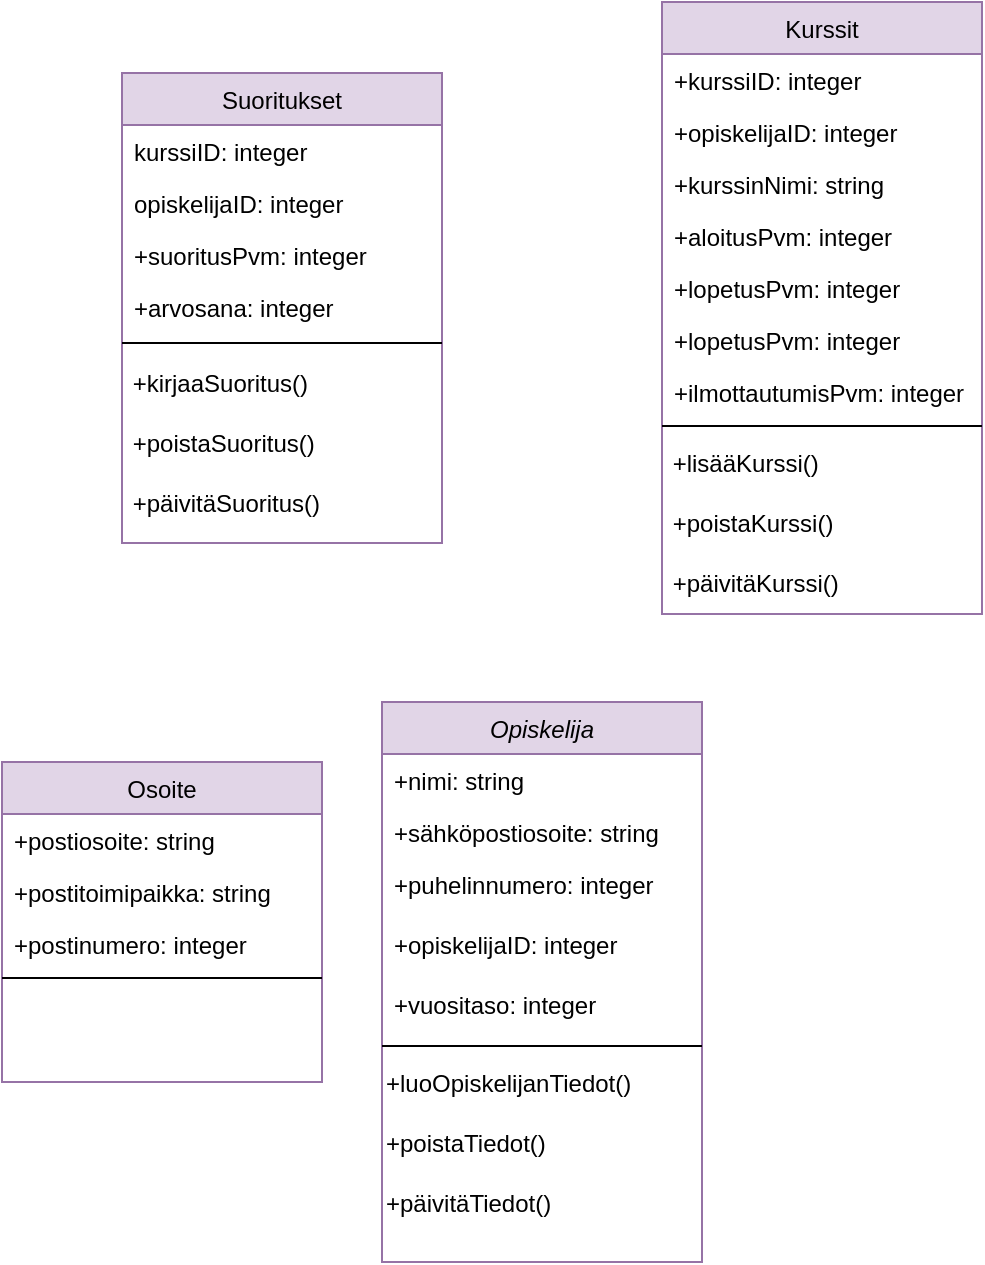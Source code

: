 <mxfile version="24.0.0" type="github">
  <diagram id="C5RBs43oDa-KdzZeNtuy" name="Page-1">
    <mxGraphModel dx="1430" dy="786" grid="1" gridSize="10" guides="1" tooltips="1" connect="1" arrows="1" fold="1" page="1" pageScale="1" pageWidth="827" pageHeight="1169" math="0" shadow="0">
      <root>
        <mxCell id="WIyWlLk6GJQsqaUBKTNV-0" />
        <mxCell id="WIyWlLk6GJQsqaUBKTNV-1" parent="WIyWlLk6GJQsqaUBKTNV-0" />
        <mxCell id="zkfFHV4jXpPFQw0GAbJ--0" value="Opiskelija" style="swimlane;fontStyle=2;align=center;verticalAlign=top;childLayout=stackLayout;horizontal=1;startSize=26;horizontalStack=0;resizeParent=1;resizeLast=0;collapsible=1;marginBottom=0;rounded=0;shadow=0;strokeWidth=1;fillColor=#e1d5e7;strokeColor=#9673a6;" parent="WIyWlLk6GJQsqaUBKTNV-1" vertex="1">
          <mxGeometry x="320" y="380" width="160" height="280" as="geometry">
            <mxRectangle x="230" y="140" width="160" height="26" as="alternateBounds" />
          </mxGeometry>
        </mxCell>
        <mxCell id="zkfFHV4jXpPFQw0GAbJ--1" value="+nimi: string" style="text;align=left;verticalAlign=top;spacingLeft=4;spacingRight=4;overflow=hidden;rotatable=0;points=[[0,0.5],[1,0.5]];portConstraint=eastwest;" parent="zkfFHV4jXpPFQw0GAbJ--0" vertex="1">
          <mxGeometry y="26" width="160" height="26" as="geometry" />
        </mxCell>
        <mxCell id="zkfFHV4jXpPFQw0GAbJ--2" value="+sähköpostiosoite: string" style="text;align=left;verticalAlign=top;spacingLeft=4;spacingRight=4;overflow=hidden;rotatable=0;points=[[0,0.5],[1,0.5]];portConstraint=eastwest;rounded=0;shadow=0;html=0;" parent="zkfFHV4jXpPFQw0GAbJ--0" vertex="1">
          <mxGeometry y="52" width="160" height="26" as="geometry" />
        </mxCell>
        <mxCell id="zkfFHV4jXpPFQw0GAbJ--3" value="+puhelinnumero: integer " style="text;align=left;verticalAlign=top;spacingLeft=4;spacingRight=4;overflow=hidden;rotatable=0;points=[[0,0.5],[1,0.5]];portConstraint=eastwest;rounded=0;shadow=0;html=0;" parent="zkfFHV4jXpPFQw0GAbJ--0" vertex="1">
          <mxGeometry y="78" width="160" height="30" as="geometry" />
        </mxCell>
        <mxCell id="CZY8lG_MYGm1Lu6x_sxB-1" value="+opiskelijaID: integer" style="text;align=left;verticalAlign=top;spacingLeft=4;spacingRight=4;overflow=hidden;rotatable=0;points=[[0,0.5],[1,0.5]];portConstraint=eastwest;rounded=0;shadow=0;html=0;" vertex="1" parent="zkfFHV4jXpPFQw0GAbJ--0">
          <mxGeometry y="108" width="160" height="30" as="geometry" />
        </mxCell>
        <mxCell id="CZY8lG_MYGm1Lu6x_sxB-2" value="+vuositaso: integer" style="text;align=left;verticalAlign=top;spacingLeft=4;spacingRight=4;overflow=hidden;rotatable=0;points=[[0,0.5],[1,0.5]];portConstraint=eastwest;rounded=0;shadow=0;html=0;" vertex="1" parent="zkfFHV4jXpPFQw0GAbJ--0">
          <mxGeometry y="138" width="160" height="30" as="geometry" />
        </mxCell>
        <mxCell id="zkfFHV4jXpPFQw0GAbJ--4" value="" style="line;html=1;strokeWidth=1;align=left;verticalAlign=middle;spacingTop=-1;spacingLeft=3;spacingRight=3;rotatable=0;labelPosition=right;points=[];portConstraint=eastwest;" parent="zkfFHV4jXpPFQw0GAbJ--0" vertex="1">
          <mxGeometry y="168" width="160" height="8" as="geometry" />
        </mxCell>
        <mxCell id="CZY8lG_MYGm1Lu6x_sxB-17" value="+luoOpiskelijanTiedot()" style="text;html=1;align=left;verticalAlign=middle;resizable=0;points=[];autosize=1;strokeColor=none;fillColor=none;" vertex="1" parent="zkfFHV4jXpPFQw0GAbJ--0">
          <mxGeometry y="176" width="160" height="30" as="geometry" />
        </mxCell>
        <mxCell id="CZY8lG_MYGm1Lu6x_sxB-33" value="+poistaTiedot()" style="text;html=1;align=left;verticalAlign=middle;resizable=0;points=[];autosize=1;strokeColor=none;fillColor=none;" vertex="1" parent="zkfFHV4jXpPFQw0GAbJ--0">
          <mxGeometry y="206" width="160" height="30" as="geometry" />
        </mxCell>
        <mxCell id="CZY8lG_MYGm1Lu6x_sxB-34" value="+päivitäTiedot()" style="text;html=1;align=left;verticalAlign=middle;resizable=0;points=[];autosize=1;strokeColor=none;fillColor=none;" vertex="1" parent="zkfFHV4jXpPFQw0GAbJ--0">
          <mxGeometry y="236" width="160" height="30" as="geometry" />
        </mxCell>
        <mxCell id="zkfFHV4jXpPFQw0GAbJ--17" value="Osoite" style="swimlane;fontStyle=0;align=center;verticalAlign=top;childLayout=stackLayout;horizontal=1;startSize=26;horizontalStack=0;resizeParent=1;resizeLast=0;collapsible=1;marginBottom=0;rounded=0;shadow=0;strokeWidth=1;fillColor=#e1d5e7;strokeColor=#9673a6;" parent="WIyWlLk6GJQsqaUBKTNV-1" vertex="1">
          <mxGeometry x="130" y="410" width="160" height="160" as="geometry">
            <mxRectangle x="550" y="140" width="160" height="26" as="alternateBounds" />
          </mxGeometry>
        </mxCell>
        <mxCell id="zkfFHV4jXpPFQw0GAbJ--18" value="+postiosoite: string" style="text;align=left;verticalAlign=top;spacingLeft=4;spacingRight=4;overflow=hidden;rotatable=0;points=[[0,0.5],[1,0.5]];portConstraint=eastwest;" parent="zkfFHV4jXpPFQw0GAbJ--17" vertex="1">
          <mxGeometry y="26" width="160" height="26" as="geometry" />
        </mxCell>
        <mxCell id="zkfFHV4jXpPFQw0GAbJ--19" value="+postitoimipaikka: string" style="text;align=left;verticalAlign=top;spacingLeft=4;spacingRight=4;overflow=hidden;rotatable=0;points=[[0,0.5],[1,0.5]];portConstraint=eastwest;rounded=0;shadow=0;html=0;" parent="zkfFHV4jXpPFQw0GAbJ--17" vertex="1">
          <mxGeometry y="52" width="160" height="26" as="geometry" />
        </mxCell>
        <mxCell id="zkfFHV4jXpPFQw0GAbJ--20" value="+postinumero: integer" style="text;align=left;verticalAlign=top;spacingLeft=4;spacingRight=4;overflow=hidden;rotatable=0;points=[[0,0.5],[1,0.5]];portConstraint=eastwest;rounded=0;shadow=0;html=0;" parent="zkfFHV4jXpPFQw0GAbJ--17" vertex="1">
          <mxGeometry y="78" width="160" height="26" as="geometry" />
        </mxCell>
        <mxCell id="zkfFHV4jXpPFQw0GAbJ--23" value="" style="line;html=1;strokeWidth=1;align=left;verticalAlign=middle;spacingTop=-1;spacingLeft=3;spacingRight=3;rotatable=0;labelPosition=right;points=[];portConstraint=eastwest;" parent="zkfFHV4jXpPFQw0GAbJ--17" vertex="1">
          <mxGeometry y="104" width="160" height="8" as="geometry" />
        </mxCell>
        <mxCell id="CZY8lG_MYGm1Lu6x_sxB-3" value="Kurssit" style="swimlane;fontStyle=0;align=center;verticalAlign=top;childLayout=stackLayout;horizontal=1;startSize=26;horizontalStack=0;resizeParent=1;resizeLast=0;collapsible=1;marginBottom=0;rounded=0;shadow=0;strokeWidth=1;fillColor=#e1d5e7;strokeColor=#9673a6;" vertex="1" parent="WIyWlLk6GJQsqaUBKTNV-1">
          <mxGeometry x="460" y="30" width="160" height="306" as="geometry">
            <mxRectangle x="550" y="140" width="160" height="26" as="alternateBounds" />
          </mxGeometry>
        </mxCell>
        <mxCell id="CZY8lG_MYGm1Lu6x_sxB-4" value="+kurssiID: integer" style="text;align=left;verticalAlign=top;spacingLeft=4;spacingRight=4;overflow=hidden;rotatable=0;points=[[0,0.5],[1,0.5]];portConstraint=eastwest;" vertex="1" parent="CZY8lG_MYGm1Lu6x_sxB-3">
          <mxGeometry y="26" width="160" height="26" as="geometry" />
        </mxCell>
        <mxCell id="CZY8lG_MYGm1Lu6x_sxB-5" value="+opiskelijaID: integer" style="text;align=left;verticalAlign=top;spacingLeft=4;spacingRight=4;overflow=hidden;rotatable=0;points=[[0,0.5],[1,0.5]];portConstraint=eastwest;rounded=0;shadow=0;html=0;" vertex="1" parent="CZY8lG_MYGm1Lu6x_sxB-3">
          <mxGeometry y="52" width="160" height="26" as="geometry" />
        </mxCell>
        <mxCell id="CZY8lG_MYGm1Lu6x_sxB-6" value="+kurssinNimi: string" style="text;align=left;verticalAlign=top;spacingLeft=4;spacingRight=4;overflow=hidden;rotatable=0;points=[[0,0.5],[1,0.5]];portConstraint=eastwest;rounded=0;shadow=0;html=0;" vertex="1" parent="CZY8lG_MYGm1Lu6x_sxB-3">
          <mxGeometry y="78" width="160" height="26" as="geometry" />
        </mxCell>
        <mxCell id="CZY8lG_MYGm1Lu6x_sxB-26" value="+aloitusPvm: integer" style="text;align=left;verticalAlign=top;spacingLeft=4;spacingRight=4;overflow=hidden;rotatable=0;points=[[0,0.5],[1,0.5]];portConstraint=eastwest;rounded=0;shadow=0;html=0;" vertex="1" parent="CZY8lG_MYGm1Lu6x_sxB-3">
          <mxGeometry y="104" width="160" height="26" as="geometry" />
        </mxCell>
        <mxCell id="CZY8lG_MYGm1Lu6x_sxB-37" value="+lopetusPvm: integer" style="text;align=left;verticalAlign=top;spacingLeft=4;spacingRight=4;overflow=hidden;rotatable=0;points=[[0,0.5],[1,0.5]];portConstraint=eastwest;rounded=0;shadow=0;html=0;" vertex="1" parent="CZY8lG_MYGm1Lu6x_sxB-3">
          <mxGeometry y="130" width="160" height="26" as="geometry" />
        </mxCell>
        <mxCell id="CZY8lG_MYGm1Lu6x_sxB-27" value="+lopetusPvm: integer" style="text;align=left;verticalAlign=top;spacingLeft=4;spacingRight=4;overflow=hidden;rotatable=0;points=[[0,0.5],[1,0.5]];portConstraint=eastwest;rounded=0;shadow=0;html=0;" vertex="1" parent="CZY8lG_MYGm1Lu6x_sxB-3">
          <mxGeometry y="156" width="160" height="26" as="geometry" />
        </mxCell>
        <mxCell id="CZY8lG_MYGm1Lu6x_sxB-28" value="+ilmottautumisPvm: integer" style="text;align=left;verticalAlign=top;spacingLeft=4;spacingRight=4;overflow=hidden;rotatable=0;points=[[0,0.5],[1,0.5]];portConstraint=eastwest;rounded=0;shadow=0;html=0;" vertex="1" parent="CZY8lG_MYGm1Lu6x_sxB-3">
          <mxGeometry y="182" width="160" height="26" as="geometry" />
        </mxCell>
        <mxCell id="CZY8lG_MYGm1Lu6x_sxB-7" value="" style="line;html=1;strokeWidth=1;align=left;verticalAlign=middle;spacingTop=-1;spacingLeft=3;spacingRight=3;rotatable=0;labelPosition=right;points=[];portConstraint=eastwest;" vertex="1" parent="CZY8lG_MYGm1Lu6x_sxB-3">
          <mxGeometry y="208" width="160" height="8" as="geometry" />
        </mxCell>
        <mxCell id="CZY8lG_MYGm1Lu6x_sxB-30" value="&amp;nbsp;+lisääKurssi()" style="text;html=1;align=left;verticalAlign=middle;resizable=0;points=[];autosize=1;strokeColor=none;fillColor=none;" vertex="1" parent="CZY8lG_MYGm1Lu6x_sxB-3">
          <mxGeometry y="216" width="160" height="30" as="geometry" />
        </mxCell>
        <mxCell id="CZY8lG_MYGm1Lu6x_sxB-31" value="&amp;nbsp;+poistaKurssi()" style="text;html=1;align=left;verticalAlign=middle;resizable=0;points=[];autosize=1;strokeColor=none;fillColor=none;" vertex="1" parent="CZY8lG_MYGm1Lu6x_sxB-3">
          <mxGeometry y="246" width="160" height="30" as="geometry" />
        </mxCell>
        <mxCell id="CZY8lG_MYGm1Lu6x_sxB-32" value="&amp;nbsp;+päivitäKurssi()" style="text;html=1;align=left;verticalAlign=middle;resizable=0;points=[];autosize=1;strokeColor=none;fillColor=none;" vertex="1" parent="CZY8lG_MYGm1Lu6x_sxB-3">
          <mxGeometry y="276" width="160" height="30" as="geometry" />
        </mxCell>
        <mxCell id="CZY8lG_MYGm1Lu6x_sxB-10" value="Suoritukset" style="swimlane;fontStyle=0;align=center;verticalAlign=top;childLayout=stackLayout;horizontal=1;startSize=26;horizontalStack=0;resizeParent=1;resizeLast=0;collapsible=1;marginBottom=0;rounded=0;shadow=0;strokeWidth=1;fillColor=#e1d5e7;strokeColor=#9673a6;" vertex="1" parent="WIyWlLk6GJQsqaUBKTNV-1">
          <mxGeometry x="190" y="65.5" width="160" height="235" as="geometry">
            <mxRectangle x="550" y="140" width="160" height="26" as="alternateBounds" />
          </mxGeometry>
        </mxCell>
        <mxCell id="CZY8lG_MYGm1Lu6x_sxB-11" value="kurssiID: integer" style="text;align=left;verticalAlign=top;spacingLeft=4;spacingRight=4;overflow=hidden;rotatable=0;points=[[0,0.5],[1,0.5]];portConstraint=eastwest;" vertex="1" parent="CZY8lG_MYGm1Lu6x_sxB-10">
          <mxGeometry y="26" width="160" height="26" as="geometry" />
        </mxCell>
        <mxCell id="CZY8lG_MYGm1Lu6x_sxB-12" value="opiskelijaID: integer" style="text;align=left;verticalAlign=top;spacingLeft=4;spacingRight=4;overflow=hidden;rotatable=0;points=[[0,0.5],[1,0.5]];portConstraint=eastwest;rounded=0;shadow=0;html=0;" vertex="1" parent="CZY8lG_MYGm1Lu6x_sxB-10">
          <mxGeometry y="52" width="160" height="26" as="geometry" />
        </mxCell>
        <mxCell id="CZY8lG_MYGm1Lu6x_sxB-13" value="+suoritusPvm: integer" style="text;align=left;verticalAlign=top;spacingLeft=4;spacingRight=4;overflow=hidden;rotatable=0;points=[[0,0.5],[1,0.5]];portConstraint=eastwest;rounded=0;shadow=0;html=0;" vertex="1" parent="CZY8lG_MYGm1Lu6x_sxB-10">
          <mxGeometry y="78" width="160" height="26" as="geometry" />
        </mxCell>
        <mxCell id="CZY8lG_MYGm1Lu6x_sxB-20" value="+arvosana: integer" style="text;align=left;verticalAlign=top;spacingLeft=4;spacingRight=4;overflow=hidden;rotatable=0;points=[[0,0.5],[1,0.5]];portConstraint=eastwest;rounded=0;shadow=0;html=0;" vertex="1" parent="CZY8lG_MYGm1Lu6x_sxB-10">
          <mxGeometry y="104" width="160" height="26" as="geometry" />
        </mxCell>
        <mxCell id="CZY8lG_MYGm1Lu6x_sxB-14" value="" style="line;html=1;strokeWidth=1;align=left;verticalAlign=middle;spacingTop=-1;spacingLeft=3;spacingRight=3;rotatable=0;labelPosition=right;points=[];portConstraint=eastwest;" vertex="1" parent="CZY8lG_MYGm1Lu6x_sxB-10">
          <mxGeometry y="130" width="160" height="10" as="geometry" />
        </mxCell>
        <mxCell id="CZY8lG_MYGm1Lu6x_sxB-21" value="&amp;nbsp;+kirjaaSuoritus()" style="text;html=1;align=left;verticalAlign=middle;resizable=0;points=[];autosize=1;strokeColor=none;fillColor=none;" vertex="1" parent="CZY8lG_MYGm1Lu6x_sxB-10">
          <mxGeometry y="140" width="160" height="30" as="geometry" />
        </mxCell>
        <mxCell id="CZY8lG_MYGm1Lu6x_sxB-22" value="&amp;nbsp;+poistaSuoritus()&lt;span style=&quot;white-space: pre;&quot;&gt;&#x9;&lt;/span&gt;" style="text;html=1;align=left;verticalAlign=middle;resizable=0;points=[];autosize=1;strokeColor=none;fillColor=none;" vertex="1" parent="CZY8lG_MYGm1Lu6x_sxB-10">
          <mxGeometry y="170" width="160" height="30" as="geometry" />
        </mxCell>
        <mxCell id="CZY8lG_MYGm1Lu6x_sxB-23" value="&amp;nbsp;+päivitäSuoritus()" style="text;html=1;align=left;verticalAlign=middle;resizable=0;points=[];autosize=1;strokeColor=none;fillColor=none;" vertex="1" parent="CZY8lG_MYGm1Lu6x_sxB-10">
          <mxGeometry y="200" width="160" height="30" as="geometry" />
        </mxCell>
      </root>
    </mxGraphModel>
  </diagram>
</mxfile>
